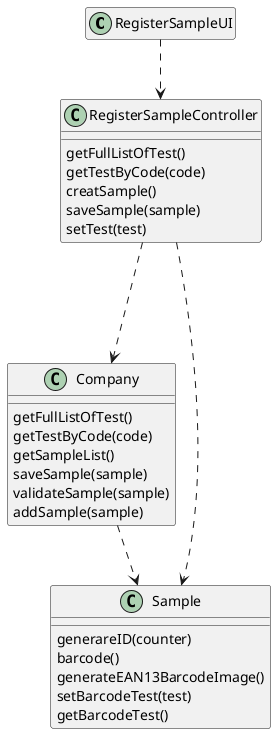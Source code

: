 @startuml
'https://plantuml.com/class-diagram


class RegisterSampleUI{}

hide RegisterSampleUI members


class RegisterSampleController {
getFullListOfTest()
getTestByCode(code)
creatSample()
saveSample(sample)
setTest(test)
}


class Company {
getFullListOfTest()
getTestByCode(code)
getSampleList()
saveSample(sample)
validateSample(sample)
addSample(sample)
}


class Sample {
generareID(counter)
barcode()
generateEAN13BarcodeImage()
setBarcodeTest(test)
getBarcodeTest()
}


RegisterSampleUI ..> RegisterSampleController
RegisterSampleController ...> Company
Company ..> Sample
RegisterSampleController ..> Sample

@enduml

